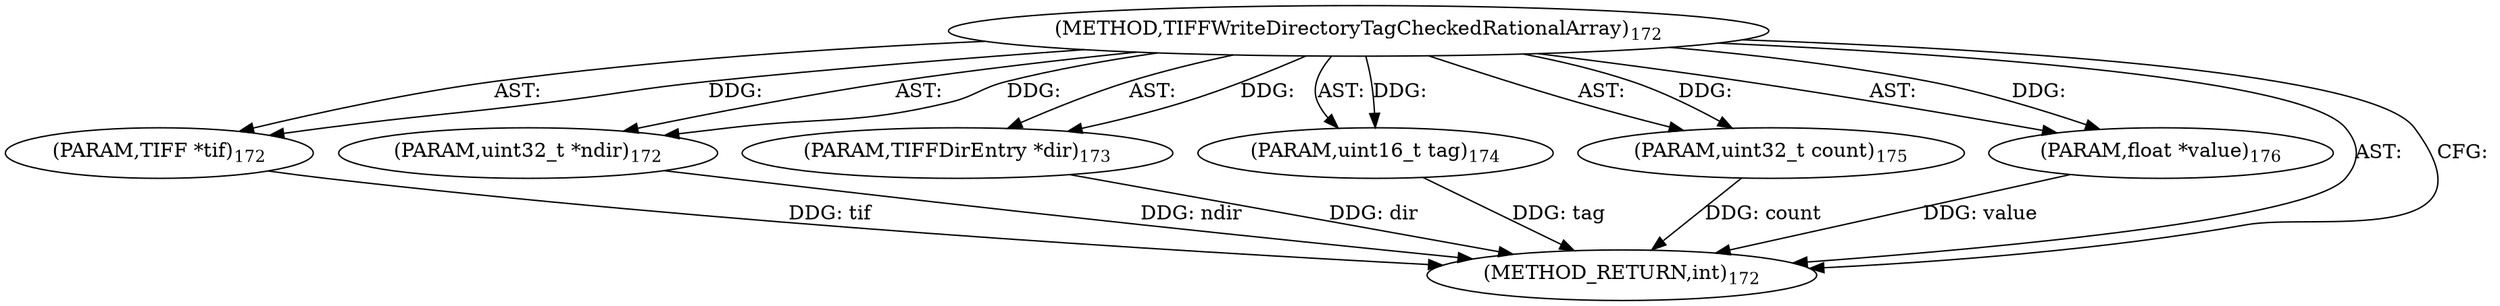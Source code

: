 digraph "TIFFWriteDirectoryTagCheckedRationalArray" {  
"64271" [label = <(METHOD,TIFFWriteDirectoryTagCheckedRationalArray)<SUB>172</SUB>> ]
"64272" [label = <(PARAM,TIFF *tif)<SUB>172</SUB>> ]
"64273" [label = <(PARAM,uint32_t *ndir)<SUB>172</SUB>> ]
"64274" [label = <(PARAM,TIFFDirEntry *dir)<SUB>173</SUB>> ]
"64275" [label = <(PARAM,uint16_t tag)<SUB>174</SUB>> ]
"64276" [label = <(PARAM,uint32_t count)<SUB>175</SUB>> ]
"64277" [label = <(PARAM,float *value)<SUB>176</SUB>> ]
"64278" [label = <(METHOD_RETURN,int)<SUB>172</SUB>> ]
  "64271" -> "64272"  [ label = "AST: "] 
  "64271" -> "64273"  [ label = "AST: "] 
  "64271" -> "64274"  [ label = "AST: "] 
  "64271" -> "64275"  [ label = "AST: "] 
  "64271" -> "64276"  [ label = "AST: "] 
  "64271" -> "64277"  [ label = "AST: "] 
  "64271" -> "64278"  [ label = "AST: "] 
  "64271" -> "64278"  [ label = "CFG: "] 
  "64272" -> "64278"  [ label = "DDG: tif"] 
  "64273" -> "64278"  [ label = "DDG: ndir"] 
  "64274" -> "64278"  [ label = "DDG: dir"] 
  "64275" -> "64278"  [ label = "DDG: tag"] 
  "64276" -> "64278"  [ label = "DDG: count"] 
  "64277" -> "64278"  [ label = "DDG: value"] 
  "64271" -> "64272"  [ label = "DDG: "] 
  "64271" -> "64273"  [ label = "DDG: "] 
  "64271" -> "64274"  [ label = "DDG: "] 
  "64271" -> "64275"  [ label = "DDG: "] 
  "64271" -> "64276"  [ label = "DDG: "] 
  "64271" -> "64277"  [ label = "DDG: "] 
}
